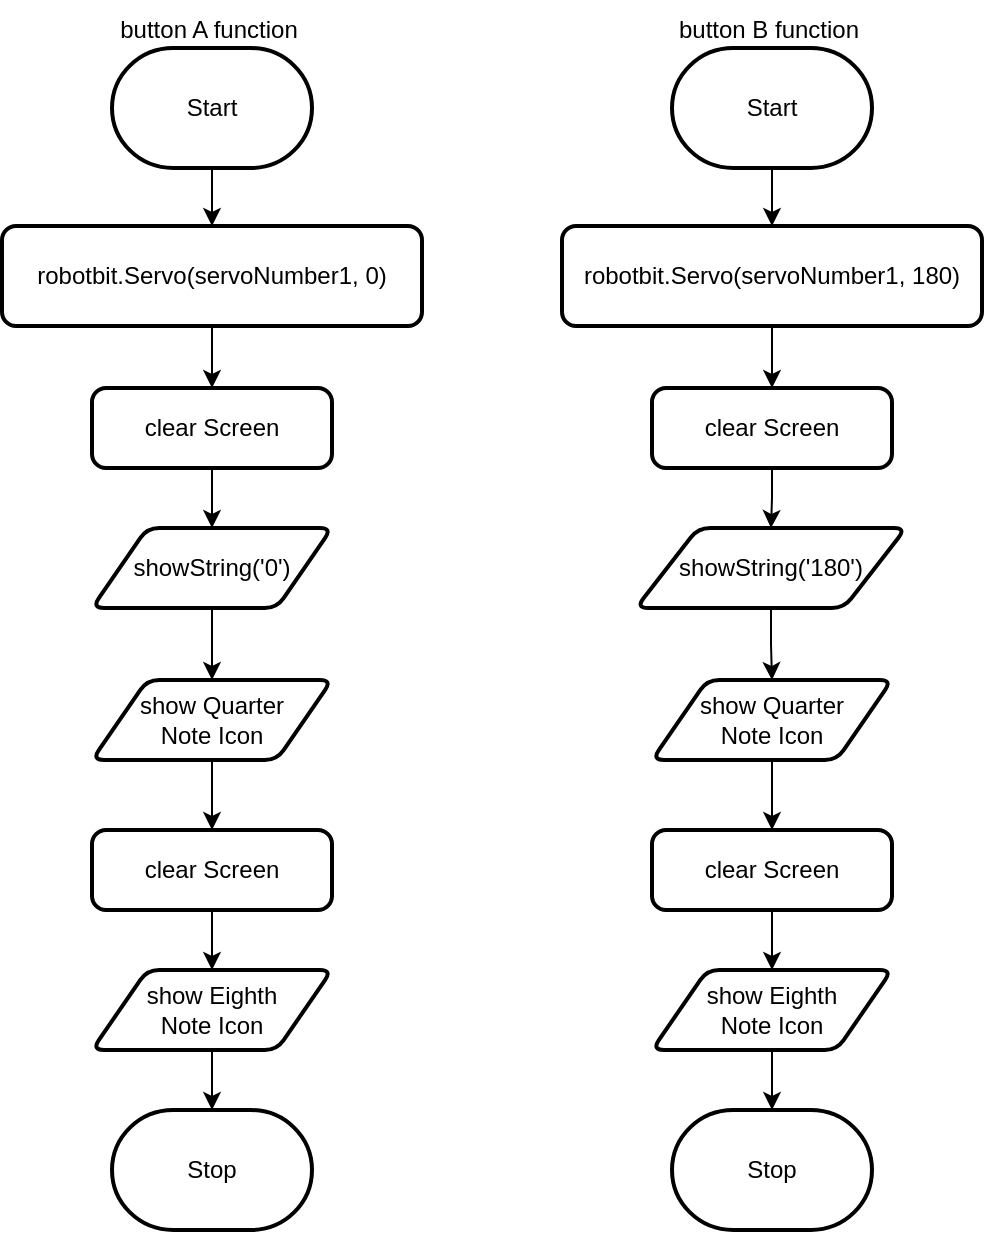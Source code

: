 <mxfile>
    <diagram id="HIP3nbAZw_EuaXWnEj3U" name="Page-1">
        <mxGraphModel dx="532" dy="436" grid="1" gridSize="10" guides="1" tooltips="1" connect="1" arrows="1" fold="1" page="1" pageScale="1" pageWidth="850" pageHeight="1100" math="0" shadow="0">
            <root>
                <mxCell id="0"/>
                <mxCell id="1" parent="0"/>
                <mxCell id="13" value="" style="edgeStyle=orthogonalEdgeStyle;html=1;rounded=0;" parent="1" source="2" target="6" edge="1">
                    <mxGeometry relative="1" as="geometry"/>
                </mxCell>
                <mxCell id="2" value="Start" style="strokeWidth=2;html=1;shape=mxgraph.flowchart.terminator;whiteSpace=wrap;" parent="1" vertex="1">
                    <mxGeometry x="215" y="79" width="100" height="60" as="geometry"/>
                </mxCell>
                <mxCell id="3" value="Stop" style="strokeWidth=2;html=1;shape=mxgraph.flowchart.terminator;whiteSpace=wrap;" parent="1" vertex="1">
                    <mxGeometry x="215" y="610" width="100" height="60" as="geometry"/>
                </mxCell>
                <mxCell id="5" value="button A function" style="text;html=1;align=center;verticalAlign=middle;resizable=0;points=[];autosize=1;strokeColor=none;fillColor=none;" parent="1" vertex="1">
                    <mxGeometry x="208" y="55" width="110" height="30" as="geometry"/>
                </mxCell>
                <mxCell id="16" value="" style="edgeStyle=orthogonalEdgeStyle;rounded=0;html=1;" parent="1" source="6" target="7" edge="1">
                    <mxGeometry relative="1" as="geometry"/>
                </mxCell>
                <mxCell id="6" value="robotbit.Servo(servoNumber1, 0)" style="rounded=1;whiteSpace=wrap;html=1;absoluteArcSize=1;arcSize=14;strokeWidth=2;" parent="1" vertex="1">
                    <mxGeometry x="160" y="168" width="210" height="50" as="geometry"/>
                </mxCell>
                <mxCell id="18" value="" style="edgeStyle=orthogonalEdgeStyle;rounded=0;html=1;" parent="1" source="7" target="9" edge="1">
                    <mxGeometry relative="1" as="geometry"/>
                </mxCell>
                <mxCell id="7" value="clear Screen" style="rounded=1;whiteSpace=wrap;html=1;absoluteArcSize=1;arcSize=14;strokeWidth=2;" parent="1" vertex="1">
                    <mxGeometry x="205" y="249" width="120" height="40" as="geometry"/>
                </mxCell>
                <mxCell id="20" value="" style="edgeStyle=orthogonalEdgeStyle;rounded=0;html=1;" parent="1" source="9" target="10" edge="1">
                    <mxGeometry relative="1" as="geometry"/>
                </mxCell>
                <mxCell id="9" value="showString('0')" style="shape=parallelogram;html=1;strokeWidth=2;perimeter=parallelogramPerimeter;whiteSpace=wrap;rounded=1;arcSize=12;size=0.23;fontFamily=Helvetica;fontSize=12;fontColor=default;align=center;strokeColor=default;fillColor=default;" parent="1" vertex="1">
                    <mxGeometry x="205" y="319" width="120" height="40" as="geometry"/>
                </mxCell>
                <mxCell id="21" value="" style="edgeStyle=orthogonalEdgeStyle;rounded=0;html=1;" parent="1" source="10" target="11" edge="1">
                    <mxGeometry relative="1" as="geometry"/>
                </mxCell>
                <mxCell id="10" value="show Quarter &lt;br&gt;Note Icon" style="shape=parallelogram;html=1;strokeWidth=2;perimeter=parallelogramPerimeter;whiteSpace=wrap;rounded=1;arcSize=12;size=0.23;fontFamily=Helvetica;fontSize=12;fontColor=default;align=center;strokeColor=default;fillColor=default;" parent="1" vertex="1">
                    <mxGeometry x="205" y="395" width="120" height="40" as="geometry"/>
                </mxCell>
                <mxCell id="22" value="" style="edgeStyle=orthogonalEdgeStyle;rounded=0;html=1;" parent="1" source="11" target="12" edge="1">
                    <mxGeometry relative="1" as="geometry"/>
                </mxCell>
                <mxCell id="11" value="clear Screen" style="rounded=1;whiteSpace=wrap;html=1;absoluteArcSize=1;arcSize=14;strokeWidth=2;" parent="1" vertex="1">
                    <mxGeometry x="205" y="470" width="120" height="40" as="geometry"/>
                </mxCell>
                <mxCell id="23" value="" style="edgeStyle=orthogonalEdgeStyle;rounded=0;html=1;" parent="1" source="12" target="3" edge="1">
                    <mxGeometry relative="1" as="geometry"/>
                </mxCell>
                <mxCell id="12" value="show Eighth&lt;br&gt;Note Icon" style="shape=parallelogram;html=1;strokeWidth=2;perimeter=parallelogramPerimeter;whiteSpace=wrap;rounded=1;arcSize=12;size=0.23;fontFamily=Helvetica;fontSize=12;fontColor=default;align=center;strokeColor=default;fillColor=default;" parent="1" vertex="1">
                    <mxGeometry x="205" y="540" width="120" height="40" as="geometry"/>
                </mxCell>
                <mxCell id="24" value="" style="edgeStyle=orthogonalEdgeStyle;html=1;rounded=0;" parent="1" source="25" target="29" edge="1">
                    <mxGeometry relative="1" as="geometry"/>
                </mxCell>
                <mxCell id="25" value="Start" style="strokeWidth=2;html=1;shape=mxgraph.flowchart.terminator;whiteSpace=wrap;" parent="1" vertex="1">
                    <mxGeometry x="495" y="79" width="100" height="60" as="geometry"/>
                </mxCell>
                <mxCell id="26" value="Stop" style="strokeWidth=2;html=1;shape=mxgraph.flowchart.terminator;whiteSpace=wrap;" parent="1" vertex="1">
                    <mxGeometry x="495" y="610" width="100" height="60" as="geometry"/>
                </mxCell>
                <mxCell id="27" value="button B function" style="text;html=1;align=center;verticalAlign=middle;resizable=0;points=[];autosize=1;strokeColor=none;fillColor=none;" parent="1" vertex="1">
                    <mxGeometry x="488" y="55" width="110" height="30" as="geometry"/>
                </mxCell>
                <mxCell id="28" value="" style="edgeStyle=orthogonalEdgeStyle;rounded=0;html=1;" parent="1" source="29" target="31" edge="1">
                    <mxGeometry relative="1" as="geometry"/>
                </mxCell>
                <mxCell id="29" value="robotbit.Servo(servoNumber1, 180)" style="rounded=1;whiteSpace=wrap;html=1;absoluteArcSize=1;arcSize=14;strokeWidth=2;" parent="1" vertex="1">
                    <mxGeometry x="440" y="168" width="210" height="50" as="geometry"/>
                </mxCell>
                <mxCell id="30" value="" style="edgeStyle=orthogonalEdgeStyle;rounded=0;html=1;" parent="1" source="31" target="33" edge="1">
                    <mxGeometry relative="1" as="geometry"/>
                </mxCell>
                <mxCell id="31" value="clear Screen" style="rounded=1;whiteSpace=wrap;html=1;absoluteArcSize=1;arcSize=14;strokeWidth=2;" parent="1" vertex="1">
                    <mxGeometry x="485" y="249" width="120" height="40" as="geometry"/>
                </mxCell>
                <mxCell id="32" value="" style="edgeStyle=orthogonalEdgeStyle;rounded=0;html=1;" parent="1" source="33" target="35" edge="1">
                    <mxGeometry relative="1" as="geometry"/>
                </mxCell>
                <mxCell id="33" value="showString('180')" style="shape=parallelogram;html=1;strokeWidth=2;perimeter=parallelogramPerimeter;whiteSpace=wrap;rounded=1;arcSize=12;size=0.23;fontFamily=Helvetica;fontSize=12;fontColor=default;align=center;strokeColor=default;fillColor=default;" parent="1" vertex="1">
                    <mxGeometry x="477" y="319" width="135" height="40" as="geometry"/>
                </mxCell>
                <mxCell id="34" value="" style="edgeStyle=orthogonalEdgeStyle;rounded=0;html=1;" parent="1" source="35" target="37" edge="1">
                    <mxGeometry relative="1" as="geometry"/>
                </mxCell>
                <mxCell id="35" value="show Quarter&lt;br&gt;Note Icon" style="shape=parallelogram;html=1;strokeWidth=2;perimeter=parallelogramPerimeter;whiteSpace=wrap;rounded=1;arcSize=12;size=0.23;fontFamily=Helvetica;fontSize=12;fontColor=default;align=center;strokeColor=default;fillColor=default;" parent="1" vertex="1">
                    <mxGeometry x="485" y="395" width="120" height="40" as="geometry"/>
                </mxCell>
                <mxCell id="36" value="" style="edgeStyle=orthogonalEdgeStyle;rounded=0;html=1;" parent="1" source="37" target="39" edge="1">
                    <mxGeometry relative="1" as="geometry"/>
                </mxCell>
                <mxCell id="37" value="clear Screen" style="rounded=1;whiteSpace=wrap;html=1;absoluteArcSize=1;arcSize=14;strokeWidth=2;" parent="1" vertex="1">
                    <mxGeometry x="485" y="470" width="120" height="40" as="geometry"/>
                </mxCell>
                <mxCell id="38" value="" style="edgeStyle=orthogonalEdgeStyle;rounded=0;html=1;" parent="1" source="39" target="26" edge="1">
                    <mxGeometry relative="1" as="geometry"/>
                </mxCell>
                <mxCell id="39" value="show Eighth&lt;br&gt;Note Icon" style="shape=parallelogram;html=1;strokeWidth=2;perimeter=parallelogramPerimeter;whiteSpace=wrap;rounded=1;arcSize=12;size=0.23;fontFamily=Helvetica;fontSize=12;fontColor=default;align=center;strokeColor=default;fillColor=default;" parent="1" vertex="1">
                    <mxGeometry x="485" y="540" width="120" height="40" as="geometry"/>
                </mxCell>
            </root>
        </mxGraphModel>
    </diagram>
</mxfile>
